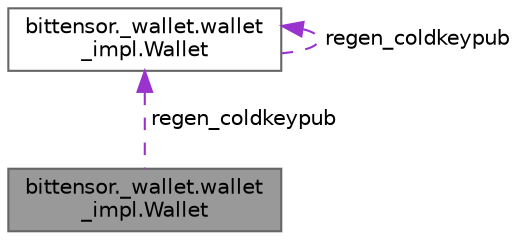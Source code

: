 digraph "bittensor._wallet.wallet_impl.Wallet"
{
 // LATEX_PDF_SIZE
  bgcolor="transparent";
  edge [fontname=Helvetica,fontsize=10,labelfontname=Helvetica,labelfontsize=10];
  node [fontname=Helvetica,fontsize=10,shape=box,height=0.2,width=0.4];
  Node1 [label="bittensor._wallet.wallet\l_impl.Wallet",height=0.2,width=0.4,color="gray40", fillcolor="grey60", style="filled", fontcolor="black",tooltip=" "];
  Node2 -> Node1 [dir="back",color="darkorchid3",style="dashed",label=" regen_coldkeypub" ];
  Node2 [label="bittensor._wallet.wallet\l_impl.Wallet",height=0.2,width=0.4,color="gray40", fillcolor="white", style="filled",URL="$classbittensor_1_1__wallet_1_1wallet__impl_1_1_wallet.html",tooltip=" "];
  Node2 -> Node2 [dir="back",color="darkorchid3",style="dashed",label=" regen_coldkeypub" ];
}
